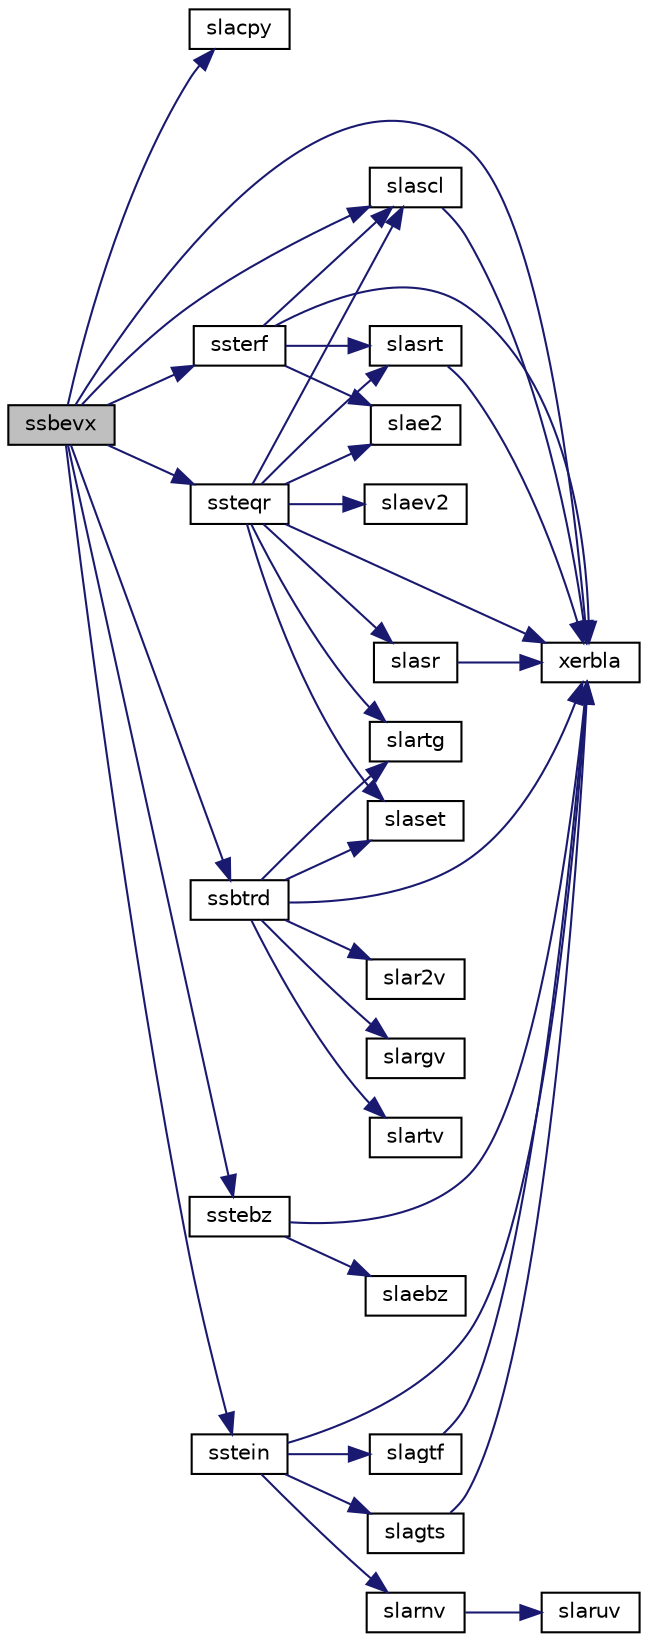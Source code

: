 digraph "ssbevx"
{
 // LATEX_PDF_SIZE
  edge [fontname="Helvetica",fontsize="10",labelfontname="Helvetica",labelfontsize="10"];
  node [fontname="Helvetica",fontsize="10",shape=record];
  rankdir="LR";
  Node1 [label="ssbevx",height=0.2,width=0.4,color="black", fillcolor="grey75", style="filled", fontcolor="black",tooltip="SSBEVX computes the eigenvalues and, optionally, the left and/or right eigenvectors for OTHER matrice..."];
  Node1 -> Node2 [color="midnightblue",fontsize="10",style="solid",fontname="Helvetica"];
  Node2 [label="slacpy",height=0.2,width=0.4,color="black", fillcolor="white", style="filled",URL="$slacpy_8f.html#a7780c991533ce8dd1f2c22ae2d563f08",tooltip="SLACPY copies all or part of one two-dimensional array to another."];
  Node1 -> Node3 [color="midnightblue",fontsize="10",style="solid",fontname="Helvetica"];
  Node3 [label="slascl",height=0.2,width=0.4,color="black", fillcolor="white", style="filled",URL="$slascl_8f.html#a11e6ce67ce97ca5b0a3a7bc5645a09d9",tooltip="SLASCL multiplies a general rectangular matrix by a real scalar defined as cto/cfrom."];
  Node3 -> Node4 [color="midnightblue",fontsize="10",style="solid",fontname="Helvetica"];
  Node4 [label="xerbla",height=0.2,width=0.4,color="black", fillcolor="white", style="filled",URL="$xerbla_8f.html#a377ee61015baf8dea7770b3a404b1c07",tooltip="XERBLA"];
  Node1 -> Node5 [color="midnightblue",fontsize="10",style="solid",fontname="Helvetica"];
  Node5 [label="ssbtrd",height=0.2,width=0.4,color="black", fillcolor="white", style="filled",URL="$ssbtrd_8f.html#a5f8af8f03cb65598c00693417300b652",tooltip="SSBTRD"];
  Node5 -> Node6 [color="midnightblue",fontsize="10",style="solid",fontname="Helvetica"];
  Node6 [label="slar2v",height=0.2,width=0.4,color="black", fillcolor="white", style="filled",URL="$slar2v_8f.html#a91dbd75ace31397819080608fbef5279",tooltip="SLAR2V applies a vector of plane rotations with real cosines and real sines from both sides to a sequ..."];
  Node5 -> Node7 [color="midnightblue",fontsize="10",style="solid",fontname="Helvetica"];
  Node7 [label="slargv",height=0.2,width=0.4,color="black", fillcolor="white", style="filled",URL="$slargv_8f.html#afe308752f1cc74f915fa28d0fe3fec4e",tooltip="SLARGV generates a vector of plane rotations with real cosines and real sines."];
  Node5 -> Node8 [color="midnightblue",fontsize="10",style="solid",fontname="Helvetica"];
  Node8 [label="slartg",height=0.2,width=0.4,color="black", fillcolor="white", style="filled",URL="$slartg_8f90.html#a8836d25697ed4d8cc0b7d0f45b558c3b",tooltip="SLARTG generates a plane rotation with real cosine and real sine."];
  Node5 -> Node9 [color="midnightblue",fontsize="10",style="solid",fontname="Helvetica"];
  Node9 [label="slartv",height=0.2,width=0.4,color="black", fillcolor="white", style="filled",URL="$slartv_8f.html#a01824d06df7ed77c36e93b30e03734fd",tooltip="SLARTV applies a vector of plane rotations with real cosines and real sines to the elements of a pair..."];
  Node5 -> Node10 [color="midnightblue",fontsize="10",style="solid",fontname="Helvetica"];
  Node10 [label="slaset",height=0.2,width=0.4,color="black", fillcolor="white", style="filled",URL="$slaset_8f.html#a6174184453f17ad7cc3488044325d5ac",tooltip="SLASET initializes the off-diagonal elements and the diagonal elements of a matrix to given values."];
  Node5 -> Node4 [color="midnightblue",fontsize="10",style="solid",fontname="Helvetica"];
  Node1 -> Node11 [color="midnightblue",fontsize="10",style="solid",fontname="Helvetica"];
  Node11 [label="sstebz",height=0.2,width=0.4,color="black", fillcolor="white", style="filled",URL="$sstebz_8f.html#a931f74959abb55088a26c358deb5246d",tooltip="SSTEBZ"];
  Node11 -> Node12 [color="midnightblue",fontsize="10",style="solid",fontname="Helvetica"];
  Node12 [label="slaebz",height=0.2,width=0.4,color="black", fillcolor="white", style="filled",URL="$slaebz_8f.html#a4f5045e3ec268a759d36fec562d6e481",tooltip="SLAEBZ computes the number of eigenvalues of a real symmetric tridiagonal matrix which are less than ..."];
  Node11 -> Node4 [color="midnightblue",fontsize="10",style="solid",fontname="Helvetica"];
  Node1 -> Node13 [color="midnightblue",fontsize="10",style="solid",fontname="Helvetica"];
  Node13 [label="sstein",height=0.2,width=0.4,color="black", fillcolor="white", style="filled",URL="$sstein_8f.html#a7bbe58d69ce21e8fac0eb2a727f13bd1",tooltip="SSTEIN"];
  Node13 -> Node14 [color="midnightblue",fontsize="10",style="solid",fontname="Helvetica"];
  Node14 [label="slagtf",height=0.2,width=0.4,color="black", fillcolor="white", style="filled",URL="$slagtf_8f.html#a0657d4d51d823f7f9b5b900524b497b0",tooltip="SLAGTF computes an LU factorization of a matrix T-λI, where T is a general tridiagonal matrix,..."];
  Node14 -> Node4 [color="midnightblue",fontsize="10",style="solid",fontname="Helvetica"];
  Node13 -> Node15 [color="midnightblue",fontsize="10",style="solid",fontname="Helvetica"];
  Node15 [label="slagts",height=0.2,width=0.4,color="black", fillcolor="white", style="filled",URL="$slagts_8f.html#ae4b431608960457e61e885f3a2e2b18e",tooltip="SLAGTS solves the system of equations (T-λI)x = y or (T-λI)^Tx = y, where T is a general tridiagonal ..."];
  Node15 -> Node4 [color="midnightblue",fontsize="10",style="solid",fontname="Helvetica"];
  Node13 -> Node16 [color="midnightblue",fontsize="10",style="solid",fontname="Helvetica"];
  Node16 [label="slarnv",height=0.2,width=0.4,color="black", fillcolor="white", style="filled",URL="$slarnv_8f.html#a379b09e3d4e7635db614d3b3973db5e7",tooltip="SLARNV returns a vector of random numbers from a uniform or normal distribution."];
  Node16 -> Node17 [color="midnightblue",fontsize="10",style="solid",fontname="Helvetica"];
  Node17 [label="slaruv",height=0.2,width=0.4,color="black", fillcolor="white", style="filled",URL="$slaruv_8f.html#a5ca61f3556928fc2698683460395d96c",tooltip="SLARUV returns a vector of n random real numbers from a uniform distribution."];
  Node13 -> Node4 [color="midnightblue",fontsize="10",style="solid",fontname="Helvetica"];
  Node1 -> Node18 [color="midnightblue",fontsize="10",style="solid",fontname="Helvetica"];
  Node18 [label="ssteqr",height=0.2,width=0.4,color="black", fillcolor="white", style="filled",URL="$ssteqr_8f.html#a2463dc5fa5baab57763971a548aad789",tooltip="SSTEQR"];
  Node18 -> Node19 [color="midnightblue",fontsize="10",style="solid",fontname="Helvetica"];
  Node19 [label="slae2",height=0.2,width=0.4,color="black", fillcolor="white", style="filled",URL="$slae2_8f.html#aec32dea47a14590934b8970b078b58fd",tooltip="SLAE2 computes the eigenvalues of a 2-by-2 symmetric matrix."];
  Node18 -> Node20 [color="midnightblue",fontsize="10",style="solid",fontname="Helvetica"];
  Node20 [label="slaev2",height=0.2,width=0.4,color="black", fillcolor="white", style="filled",URL="$slaev2_8f.html#af79f0bb1a07a9d96b827eba946ec79fa",tooltip="SLAEV2 computes the eigenvalues and eigenvectors of a 2-by-2 symmetric/Hermitian matrix."];
  Node18 -> Node8 [color="midnightblue",fontsize="10",style="solid",fontname="Helvetica"];
  Node18 -> Node3 [color="midnightblue",fontsize="10",style="solid",fontname="Helvetica"];
  Node18 -> Node10 [color="midnightblue",fontsize="10",style="solid",fontname="Helvetica"];
  Node18 -> Node21 [color="midnightblue",fontsize="10",style="solid",fontname="Helvetica"];
  Node21 [label="slasr",height=0.2,width=0.4,color="black", fillcolor="white", style="filled",URL="$slasr_8f.html#a60f6d566e3a36c43835b0ff3055879dc",tooltip="SLASR applies a sequence of plane rotations to a general rectangular matrix."];
  Node21 -> Node4 [color="midnightblue",fontsize="10",style="solid",fontname="Helvetica"];
  Node18 -> Node22 [color="midnightblue",fontsize="10",style="solid",fontname="Helvetica"];
  Node22 [label="slasrt",height=0.2,width=0.4,color="black", fillcolor="white", style="filled",URL="$slasrt_8f.html#a66e14f999e0c96b0d974849882160a07",tooltip="SLASRT sorts numbers in increasing or decreasing order."];
  Node22 -> Node4 [color="midnightblue",fontsize="10",style="solid",fontname="Helvetica"];
  Node18 -> Node4 [color="midnightblue",fontsize="10",style="solid",fontname="Helvetica"];
  Node1 -> Node23 [color="midnightblue",fontsize="10",style="solid",fontname="Helvetica"];
  Node23 [label="ssterf",height=0.2,width=0.4,color="black", fillcolor="white", style="filled",URL="$ssterf_8f.html#a6f005e62dd179b39d847eadbb62dbead",tooltip="SSTERF"];
  Node23 -> Node19 [color="midnightblue",fontsize="10",style="solid",fontname="Helvetica"];
  Node23 -> Node3 [color="midnightblue",fontsize="10",style="solid",fontname="Helvetica"];
  Node23 -> Node22 [color="midnightblue",fontsize="10",style="solid",fontname="Helvetica"];
  Node23 -> Node4 [color="midnightblue",fontsize="10",style="solid",fontname="Helvetica"];
  Node1 -> Node4 [color="midnightblue",fontsize="10",style="solid",fontname="Helvetica"];
}

